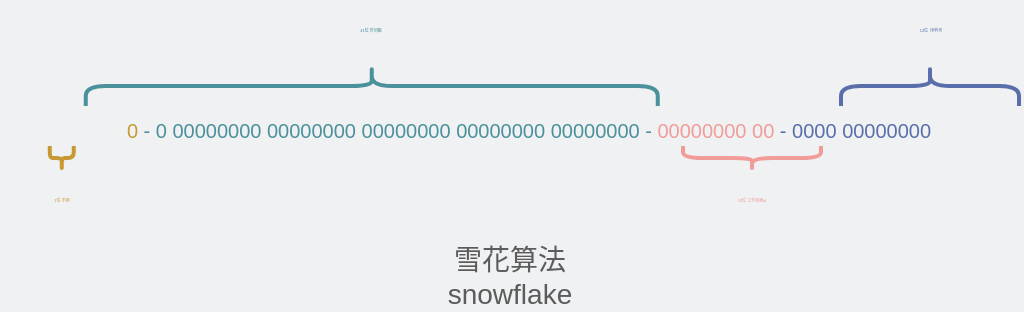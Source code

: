 <mxfile version="18.2.1" type="github">
  <diagram id="jk84KoCiqGRbvonOO5nR" name="Page-1">
    <mxGraphModel dx="171" dy="237" grid="0" gridSize="10" guides="1" tooltips="1" connect="1" arrows="1" fold="1" page="1" pageScale="1" pageWidth="550" pageHeight="190" background="#EFF1F3" math="0" shadow="0">
      <root>
        <mxCell id="0" />
        <mxCell id="1" parent="0" />
        <mxCell id="XSbDL2rr6Gyu1OlXZJMn-3" value="&lt;font style=&quot;background-color: rgb(239 , 241 , 243) ; font-size: 10px&quot;&gt;&lt;span style=&quot;font-size: 10px;&quot;&gt;&lt;font color=&quot;#c89932&quot;&gt;0&lt;/font&gt;&lt;/span&gt;&lt;span style=&quot;color: rgb(74 , 145 , 155) ; font-size: 10px&quot;&gt; - 0 00000000&amp;nbsp;&lt;/span&gt;&lt;font color=&quot;#4a919b&quot; style=&quot;font-size: 10px&quot;&gt;00000000&lt;/font&gt;&lt;font style=&quot;font-size: 10px&quot;&gt;&amp;nbsp;&lt;/font&gt;&lt;font color=&quot;#4a919b&quot;&gt;&lt;span style=&quot;font-size: 10px;&quot;&gt;00000000&amp;nbsp;&lt;/span&gt;&lt;font style=&quot;font-size: 10px&quot;&gt;00000000&lt;/font&gt;&lt;font style=&quot;font-size: 10px&quot;&gt;&amp;nbsp;&lt;/font&gt;&lt;font style=&quot;font-size: 10px&quot;&gt;00000000 -&amp;nbsp;&lt;/font&gt;&lt;/font&gt;&lt;font color=&quot;#f19c99&quot;&gt;&lt;span style=&quot;font-size: 10px;&quot;&gt;00000000&lt;/span&gt;&lt;span style=&quot;font-size: 10px;&quot;&gt;&amp;nbsp;00&lt;/span&gt;&lt;/font&gt;&lt;span style=&quot;color: rgb(90 , 110 , 171) ; font-size: 10px&quot;&gt;&amp;nbsp;- 0000&amp;nbsp;&lt;/span&gt;&lt;font color=&quot;#5a6eab&quot; style=&quot;font-size: 10px&quot;&gt;00000000&lt;/font&gt;&lt;/font&gt;" style="text;html=1;strokeColor=none;fillColor=none;align=center;verticalAlign=middle;whiteSpace=wrap;rounded=0;" parent="1" vertex="1">
          <mxGeometry x="35.88" y="84" width="487" height="24" as="geometry" />
        </mxCell>
        <mxCell id="cjVENmCrDsrbWY_3om6L-1" value="&lt;font&gt;&lt;font color=&quot;#5c5c5c&quot; style=&quot;font-size: 14px&quot;&gt;雪花算法&lt;br&gt;snowflake&lt;/font&gt;&lt;br&gt;&lt;/font&gt;" style="text;html=1;strokeColor=none;fillColor=none;align=center;verticalAlign=middle;whiteSpace=wrap;rounded=0;" parent="1" vertex="1">
          <mxGeometry x="170" y="151" width="200" height="35" as="geometry" />
        </mxCell>
        <mxCell id="TQc7ubPpzNLARLeVcl0p-5" value="" style="shape=curlyBracket;whiteSpace=wrap;html=1;rounded=1;fontColor=#C89932;rotation=90;strokeWidth=2;strokeColor=#4A919B;" parent="1" vertex="1">
          <mxGeometry x="190.88" y="-69" width="20" height="286" as="geometry" />
        </mxCell>
        <mxCell id="TQc7ubPpzNLARLeVcl0p-6" value="&lt;font color=&quot;#4a919b&quot;&gt;41位 时间戳&lt;/font&gt;" style="text;html=1;strokeColor=none;fillColor=none;align=center;verticalAlign=middle;whiteSpace=wrap;rounded=0;fontSize=2;fontColor=#C89932;" parent="1" vertex="1">
          <mxGeometry x="156.38" y="31" width="89" height="30" as="geometry" />
        </mxCell>
        <mxCell id="TQc7ubPpzNLARLeVcl0p-7" value="" style="shape=curlyBracket;whiteSpace=wrap;html=1;rounded=1;flipH=1;fontSize=2;fontColor=#4A919B;strokeColor=#C89932;strokeWidth=2;rotation=90;" parent="1" vertex="1">
          <mxGeometry x="39.88" y="104" width="12" height="12" as="geometry" />
        </mxCell>
        <mxCell id="TQc7ubPpzNLARLeVcl0p-8" value="&lt;font&gt;1位 不用&lt;/font&gt;" style="text;html=1;strokeColor=none;fillColor=none;align=center;verticalAlign=middle;whiteSpace=wrap;rounded=0;fontSize=2;fontColor=#C89932;" parent="1" vertex="1">
          <mxGeometry x="15.88" y="116" width="60" height="30" as="geometry" />
        </mxCell>
        <mxCell id="TQc7ubPpzNLARLeVcl0p-9" value="" style="shape=curlyBracket;whiteSpace=wrap;html=1;rounded=1;flipH=1;fontSize=2;fontColor=#4A919B;strokeColor=#F19C99;strokeWidth=2;rotation=90;" parent="1" vertex="1">
          <mxGeometry x="385" y="75.5" width="12" height="69" as="geometry" />
        </mxCell>
        <mxCell id="TQc7ubPpzNLARLeVcl0p-10" value="&lt;font color=&quot;#f19c99&quot;&gt;10位 工作机器id&lt;/font&gt;" style="text;html=1;strokeColor=none;fillColor=none;align=center;verticalAlign=middle;whiteSpace=wrap;rounded=0;fontSize=2;fontColor=#C89932;" parent="1" vertex="1">
          <mxGeometry x="343" y="116" width="96" height="30" as="geometry" />
        </mxCell>
        <mxCell id="TQc7ubPpzNLARLeVcl0p-11" value="" style="shape=curlyBracket;whiteSpace=wrap;html=1;rounded=1;fontColor=#C89932;rotation=90;strokeWidth=2;strokeColor=#5A6EAB;" parent="1" vertex="1">
          <mxGeometry x="470" y="29.5" width="20" height="89" as="geometry" />
        </mxCell>
        <mxCell id="TQc7ubPpzNLARLeVcl0p-12" value="&lt;font color=&quot;#5a6eab&quot;&gt;12位&amp;nbsp; 序列号&lt;/font&gt;" style="text;html=1;strokeColor=none;fillColor=none;align=center;verticalAlign=middle;whiteSpace=wrap;rounded=0;fontSize=2;fontColor=#C89932;" parent="1" vertex="1">
          <mxGeometry x="435.5" y="31" width="89" height="30" as="geometry" />
        </mxCell>
      </root>
    </mxGraphModel>
  </diagram>
</mxfile>
